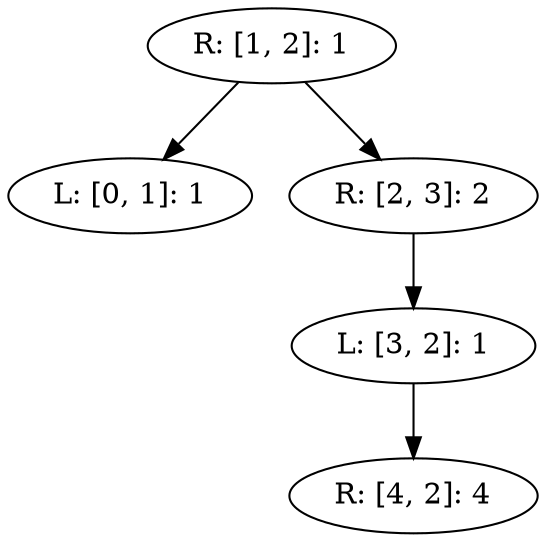 digraph {
	graph [bb="0,0,0,0"];
	node [label="\N"];
	"R: [1, 2]: 1" -> "L: [0, 1]: 1"	 [skew=-0.4];
	"R: [1, 2]: 1" -> "R: [2, 3]: 2"	 [skew=0.4];
	"R: [2, 3]: 2" -> "L: [3, 2]: 1"	 [skew=-0.4];
	"L: [3, 2]: 1" -> "R: [4, 2]: 4"	 [skew=0.4];
}
